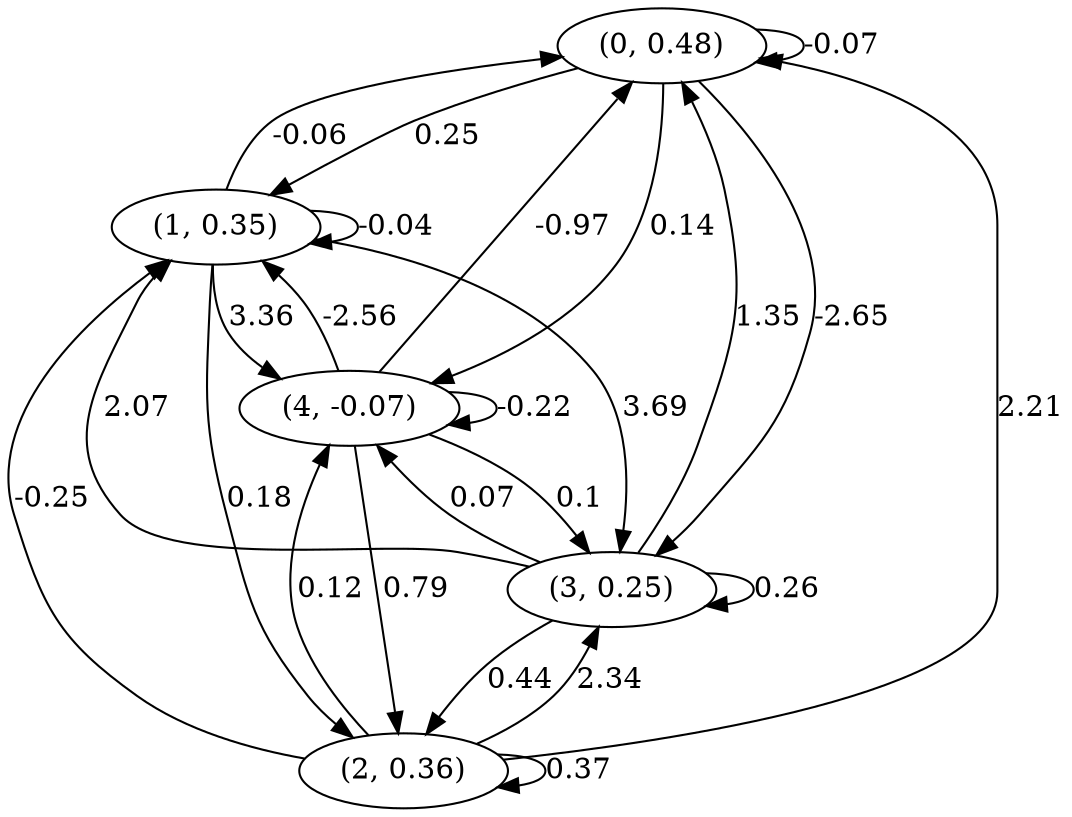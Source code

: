 digraph {
    0 [ label = "(0, 0.48)" ]
    1 [ label = "(1, 0.35)" ]
    2 [ label = "(2, 0.36)" ]
    3 [ label = "(3, 0.25)" ]
    4 [ label = "(4, -0.07)" ]
    0 -> 0 [ label = "-0.07" ]
    1 -> 1 [ label = "-0.04" ]
    2 -> 2 [ label = "0.37" ]
    3 -> 3 [ label = "0.26" ]
    4 -> 4 [ label = "-0.22" ]
    1 -> 0 [ label = "-0.06" ]
    2 -> 0 [ label = "2.21" ]
    3 -> 0 [ label = "1.35" ]
    4 -> 0 [ label = "-0.97" ]
    0 -> 1 [ label = "0.25" ]
    2 -> 1 [ label = "-0.25" ]
    3 -> 1 [ label = "2.07" ]
    4 -> 1 [ label = "-2.56" ]
    1 -> 2 [ label = "0.18" ]
    3 -> 2 [ label = "0.44" ]
    4 -> 2 [ label = "0.79" ]
    0 -> 3 [ label = "-2.65" ]
    1 -> 3 [ label = "3.69" ]
    2 -> 3 [ label = "2.34" ]
    4 -> 3 [ label = "0.1" ]
    0 -> 4 [ label = "0.14" ]
    1 -> 4 [ label = "3.36" ]
    2 -> 4 [ label = "0.12" ]
    3 -> 4 [ label = "0.07" ]
}

